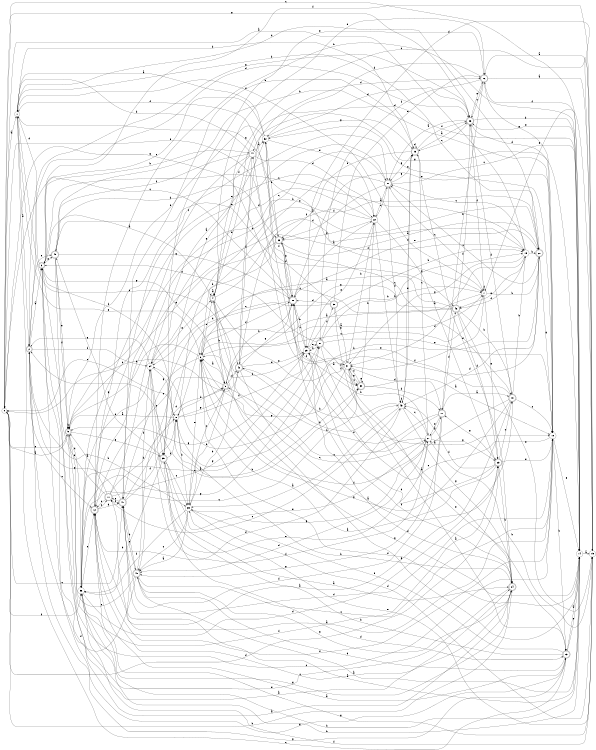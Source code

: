 digraph n38_3 {
__start0 [label="" shape="none"];

rankdir=LR;
size="8,5";

s0 [style="filled", color="black", fillcolor="white" shape="circle", label="0"];
s1 [style="filled", color="black", fillcolor="white" shape="circle", label="1"];
s2 [style="rounded,filled", color="black", fillcolor="white" shape="doublecircle", label="2"];
s3 [style="rounded,filled", color="black", fillcolor="white" shape="doublecircle", label="3"];
s4 [style="rounded,filled", color="black", fillcolor="white" shape="doublecircle", label="4"];
s5 [style="rounded,filled", color="black", fillcolor="white" shape="doublecircle", label="5"];
s6 [style="filled", color="black", fillcolor="white" shape="circle", label="6"];
s7 [style="filled", color="black", fillcolor="white" shape="circle", label="7"];
s8 [style="filled", color="black", fillcolor="white" shape="circle", label="8"];
s9 [style="rounded,filled", color="black", fillcolor="white" shape="doublecircle", label="9"];
s10 [style="filled", color="black", fillcolor="white" shape="circle", label="10"];
s11 [style="rounded,filled", color="black", fillcolor="white" shape="doublecircle", label="11"];
s12 [style="rounded,filled", color="black", fillcolor="white" shape="doublecircle", label="12"];
s13 [style="rounded,filled", color="black", fillcolor="white" shape="doublecircle", label="13"];
s14 [style="filled", color="black", fillcolor="white" shape="circle", label="14"];
s15 [style="filled", color="black", fillcolor="white" shape="circle", label="15"];
s16 [style="rounded,filled", color="black", fillcolor="white" shape="doublecircle", label="16"];
s17 [style="rounded,filled", color="black", fillcolor="white" shape="doublecircle", label="17"];
s18 [style="rounded,filled", color="black", fillcolor="white" shape="doublecircle", label="18"];
s19 [style="filled", color="black", fillcolor="white" shape="circle", label="19"];
s20 [style="rounded,filled", color="black", fillcolor="white" shape="doublecircle", label="20"];
s21 [style="rounded,filled", color="black", fillcolor="white" shape="doublecircle", label="21"];
s22 [style="filled", color="black", fillcolor="white" shape="circle", label="22"];
s23 [style="rounded,filled", color="black", fillcolor="white" shape="doublecircle", label="23"];
s24 [style="rounded,filled", color="black", fillcolor="white" shape="doublecircle", label="24"];
s25 [style="rounded,filled", color="black", fillcolor="white" shape="doublecircle", label="25"];
s26 [style="rounded,filled", color="black", fillcolor="white" shape="doublecircle", label="26"];
s27 [style="filled", color="black", fillcolor="white" shape="circle", label="27"];
s28 [style="rounded,filled", color="black", fillcolor="white" shape="doublecircle", label="28"];
s29 [style="filled", color="black", fillcolor="white" shape="circle", label="29"];
s30 [style="rounded,filled", color="black", fillcolor="white" shape="doublecircle", label="30"];
s31 [style="filled", color="black", fillcolor="white" shape="circle", label="31"];
s32 [style="filled", color="black", fillcolor="white" shape="circle", label="32"];
s33 [style="rounded,filled", color="black", fillcolor="white" shape="doublecircle", label="33"];
s34 [style="filled", color="black", fillcolor="white" shape="circle", label="34"];
s35 [style="rounded,filled", color="black", fillcolor="white" shape="doublecircle", label="35"];
s36 [style="filled", color="black", fillcolor="white" shape="circle", label="36"];
s37 [style="rounded,filled", color="black", fillcolor="white" shape="doublecircle", label="37"];
s38 [style="rounded,filled", color="black", fillcolor="white" shape="doublecircle", label="38"];
s39 [style="filled", color="black", fillcolor="white" shape="circle", label="39"];
s40 [style="rounded,filled", color="black", fillcolor="white" shape="doublecircle", label="40"];
s41 [style="rounded,filled", color="black", fillcolor="white" shape="doublecircle", label="41"];
s42 [style="rounded,filled", color="black", fillcolor="white" shape="doublecircle", label="42"];
s43 [style="filled", color="black", fillcolor="white" shape="circle", label="43"];
s44 [style="filled", color="black", fillcolor="white" shape="circle", label="44"];
s45 [style="rounded,filled", color="black", fillcolor="white" shape="doublecircle", label="45"];
s46 [style="rounded,filled", color="black", fillcolor="white" shape="doublecircle", label="46"];
s0 -> s1 [label="a"];
s0 -> s24 [label="b"];
s0 -> s41 [label="c"];
s0 -> s23 [label="d"];
s0 -> s9 [label="e"];
s0 -> s36 [label="f"];
s0 -> s26 [label="g"];
s1 -> s2 [label="a"];
s1 -> s20 [label="b"];
s1 -> s42 [label="c"];
s1 -> s20 [label="d"];
s1 -> s6 [label="e"];
s1 -> s7 [label="f"];
s1 -> s7 [label="g"];
s2 -> s3 [label="a"];
s2 -> s39 [label="b"];
s2 -> s12 [label="c"];
s2 -> s26 [label="d"];
s2 -> s45 [label="e"];
s2 -> s34 [label="f"];
s2 -> s13 [label="g"];
s3 -> s4 [label="a"];
s3 -> s44 [label="b"];
s3 -> s19 [label="c"];
s3 -> s1 [label="d"];
s3 -> s45 [label="e"];
s3 -> s8 [label="f"];
s3 -> s5 [label="g"];
s4 -> s4 [label="a"];
s4 -> s5 [label="b"];
s4 -> s27 [label="c"];
s4 -> s16 [label="d"];
s4 -> s31 [label="e"];
s4 -> s19 [label="f"];
s4 -> s14 [label="g"];
s5 -> s6 [label="a"];
s5 -> s28 [label="b"];
s5 -> s39 [label="c"];
s5 -> s42 [label="d"];
s5 -> s12 [label="e"];
s5 -> s39 [label="f"];
s5 -> s14 [label="g"];
s6 -> s7 [label="a"];
s6 -> s9 [label="b"];
s6 -> s7 [label="c"];
s6 -> s28 [label="d"];
s6 -> s4 [label="e"];
s6 -> s14 [label="f"];
s6 -> s41 [label="g"];
s7 -> s8 [label="a"];
s7 -> s20 [label="b"];
s7 -> s21 [label="c"];
s7 -> s7 [label="d"];
s7 -> s15 [label="e"];
s7 -> s31 [label="f"];
s7 -> s23 [label="g"];
s8 -> s9 [label="a"];
s8 -> s39 [label="b"];
s8 -> s21 [label="c"];
s8 -> s5 [label="d"];
s8 -> s0 [label="e"];
s8 -> s29 [label="f"];
s8 -> s5 [label="g"];
s9 -> s0 [label="a"];
s9 -> s9 [label="b"];
s9 -> s10 [label="c"];
s9 -> s36 [label="d"];
s9 -> s20 [label="e"];
s9 -> s23 [label="f"];
s9 -> s35 [label="g"];
s10 -> s11 [label="a"];
s10 -> s13 [label="b"];
s10 -> s29 [label="c"];
s10 -> s41 [label="d"];
s10 -> s14 [label="e"];
s10 -> s12 [label="f"];
s10 -> s32 [label="g"];
s11 -> s9 [label="a"];
s11 -> s8 [label="b"];
s11 -> s12 [label="c"];
s11 -> s19 [label="d"];
s11 -> s3 [label="e"];
s11 -> s41 [label="f"];
s11 -> s37 [label="g"];
s12 -> s13 [label="a"];
s12 -> s14 [label="b"];
s12 -> s11 [label="c"];
s12 -> s43 [label="d"];
s12 -> s22 [label="e"];
s12 -> s21 [label="f"];
s12 -> s41 [label="g"];
s13 -> s14 [label="a"];
s13 -> s35 [label="b"];
s13 -> s1 [label="c"];
s13 -> s40 [label="d"];
s13 -> s14 [label="e"];
s13 -> s39 [label="f"];
s13 -> s3 [label="g"];
s14 -> s15 [label="a"];
s14 -> s36 [label="b"];
s14 -> s0 [label="c"];
s14 -> s4 [label="d"];
s14 -> s26 [label="e"];
s14 -> s16 [label="f"];
s14 -> s44 [label="g"];
s15 -> s16 [label="a"];
s15 -> s27 [label="b"];
s15 -> s4 [label="c"];
s15 -> s29 [label="d"];
s15 -> s39 [label="e"];
s15 -> s3 [label="f"];
s15 -> s12 [label="g"];
s16 -> s15 [label="a"];
s16 -> s17 [label="b"];
s16 -> s26 [label="c"];
s16 -> s32 [label="d"];
s16 -> s35 [label="e"];
s16 -> s37 [label="f"];
s16 -> s10 [label="g"];
s17 -> s18 [label="a"];
s17 -> s4 [label="b"];
s17 -> s5 [label="c"];
s17 -> s46 [label="d"];
s17 -> s27 [label="e"];
s17 -> s41 [label="f"];
s17 -> s40 [label="g"];
s18 -> s12 [label="a"];
s18 -> s19 [label="b"];
s18 -> s10 [label="c"];
s18 -> s26 [label="d"];
s18 -> s44 [label="e"];
s18 -> s6 [label="f"];
s18 -> s6 [label="g"];
s19 -> s0 [label="a"];
s19 -> s20 [label="b"];
s19 -> s21 [label="c"];
s19 -> s31 [label="d"];
s19 -> s46 [label="e"];
s19 -> s46 [label="f"];
s19 -> s31 [label="g"];
s20 -> s12 [label="a"];
s20 -> s8 [label="b"];
s20 -> s21 [label="c"];
s20 -> s43 [label="d"];
s20 -> s28 [label="e"];
s20 -> s34 [label="f"];
s20 -> s10 [label="g"];
s21 -> s22 [label="a"];
s21 -> s6 [label="b"];
s21 -> s14 [label="c"];
s21 -> s43 [label="d"];
s21 -> s36 [label="e"];
s21 -> s33 [label="f"];
s21 -> s25 [label="g"];
s22 -> s23 [label="a"];
s22 -> s43 [label="b"];
s22 -> s21 [label="c"];
s22 -> s34 [label="d"];
s22 -> s29 [label="e"];
s22 -> s42 [label="f"];
s22 -> s33 [label="g"];
s23 -> s6 [label="a"];
s23 -> s24 [label="b"];
s23 -> s18 [label="c"];
s23 -> s29 [label="d"];
s23 -> s10 [label="e"];
s23 -> s43 [label="f"];
s23 -> s17 [label="g"];
s24 -> s3 [label="a"];
s24 -> s8 [label="b"];
s24 -> s12 [label="c"];
s24 -> s25 [label="d"];
s24 -> s3 [label="e"];
s24 -> s28 [label="f"];
s24 -> s36 [label="g"];
s25 -> s26 [label="a"];
s25 -> s1 [label="b"];
s25 -> s27 [label="c"];
s25 -> s25 [label="d"];
s25 -> s33 [label="e"];
s25 -> s26 [label="f"];
s25 -> s21 [label="g"];
s26 -> s21 [label="a"];
s26 -> s14 [label="b"];
s26 -> s25 [label="c"];
s26 -> s10 [label="d"];
s26 -> s16 [label="e"];
s26 -> s7 [label="f"];
s26 -> s2 [label="g"];
s27 -> s17 [label="a"];
s27 -> s28 [label="b"];
s27 -> s43 [label="c"];
s27 -> s40 [label="d"];
s27 -> s34 [label="e"];
s27 -> s33 [label="f"];
s27 -> s23 [label="g"];
s28 -> s22 [label="a"];
s28 -> s29 [label="b"];
s28 -> s0 [label="c"];
s28 -> s40 [label="d"];
s28 -> s10 [label="e"];
s28 -> s32 [label="f"];
s28 -> s0 [label="g"];
s29 -> s30 [label="a"];
s29 -> s7 [label="b"];
s29 -> s28 [label="c"];
s29 -> s24 [label="d"];
s29 -> s37 [label="e"];
s29 -> s6 [label="f"];
s29 -> s9 [label="g"];
s30 -> s10 [label="a"];
s30 -> s22 [label="b"];
s30 -> s2 [label="c"];
s30 -> s17 [label="d"];
s30 -> s30 [label="e"];
s30 -> s31 [label="f"];
s30 -> s31 [label="g"];
s31 -> s13 [label="a"];
s31 -> s22 [label="b"];
s31 -> s30 [label="c"];
s31 -> s17 [label="d"];
s31 -> s13 [label="e"];
s31 -> s32 [label="f"];
s31 -> s6 [label="g"];
s32 -> s1 [label="a"];
s32 -> s33 [label="b"];
s32 -> s3 [label="c"];
s32 -> s26 [label="d"];
s32 -> s22 [label="e"];
s32 -> s9 [label="f"];
s32 -> s25 [label="g"];
s33 -> s20 [label="a"];
s33 -> s34 [label="b"];
s33 -> s18 [label="c"];
s33 -> s28 [label="d"];
s33 -> s9 [label="e"];
s33 -> s1 [label="f"];
s33 -> s28 [label="g"];
s34 -> s32 [label="a"];
s34 -> s30 [label="b"];
s34 -> s35 [label="c"];
s34 -> s36 [label="d"];
s34 -> s4 [label="e"];
s34 -> s27 [label="f"];
s34 -> s2 [label="g"];
s35 -> s24 [label="a"];
s35 -> s36 [label="b"];
s35 -> s39 [label="c"];
s35 -> s13 [label="d"];
s35 -> s27 [label="e"];
s35 -> s8 [label="f"];
s35 -> s45 [label="g"];
s36 -> s37 [label="a"];
s36 -> s14 [label="b"];
s36 -> s30 [label="c"];
s36 -> s18 [label="d"];
s36 -> s12 [label="e"];
s36 -> s15 [label="f"];
s36 -> s37 [label="g"];
s37 -> s10 [label="a"];
s37 -> s29 [label="b"];
s37 -> s3 [label="c"];
s37 -> s30 [label="d"];
s37 -> s10 [label="e"];
s37 -> s38 [label="f"];
s37 -> s19 [label="g"];
s38 -> s24 [label="a"];
s38 -> s19 [label="b"];
s38 -> s35 [label="c"];
s38 -> s28 [label="d"];
s38 -> s16 [label="e"];
s38 -> s0 [label="f"];
s38 -> s31 [label="g"];
s39 -> s40 [label="a"];
s39 -> s42 [label="b"];
s39 -> s40 [label="c"];
s39 -> s15 [label="d"];
s39 -> s6 [label="e"];
s39 -> s36 [label="f"];
s39 -> s27 [label="g"];
s40 -> s14 [label="a"];
s40 -> s41 [label="b"];
s40 -> s10 [label="c"];
s40 -> s2 [label="d"];
s40 -> s9 [label="e"];
s40 -> s34 [label="f"];
s40 -> s24 [label="g"];
s41 -> s14 [label="a"];
s41 -> s25 [label="b"];
s41 -> s11 [label="c"];
s41 -> s5 [label="d"];
s41 -> s40 [label="e"];
s41 -> s8 [label="f"];
s41 -> s2 [label="g"];
s42 -> s23 [label="a"];
s42 -> s43 [label="b"];
s42 -> s0 [label="c"];
s42 -> s16 [label="d"];
s42 -> s29 [label="e"];
s42 -> s44 [label="f"];
s42 -> s28 [label="g"];
s43 -> s39 [label="a"];
s43 -> s42 [label="b"];
s43 -> s11 [label="c"];
s43 -> s25 [label="d"];
s43 -> s25 [label="e"];
s43 -> s43 [label="f"];
s43 -> s24 [label="g"];
s44 -> s32 [label="a"];
s44 -> s1 [label="b"];
s44 -> s41 [label="c"];
s44 -> s22 [label="d"];
s44 -> s4 [label="e"];
s44 -> s45 [label="f"];
s44 -> s35 [label="g"];
s45 -> s24 [label="a"];
s45 -> s10 [label="b"];
s45 -> s46 [label="c"];
s45 -> s33 [label="d"];
s45 -> s9 [label="e"];
s45 -> s9 [label="f"];
s45 -> s28 [label="g"];
s46 -> s6 [label="a"];
s46 -> s18 [label="b"];
s46 -> s34 [label="c"];
s46 -> s23 [label="d"];
s46 -> s15 [label="e"];
s46 -> s26 [label="f"];
s46 -> s5 [label="g"];

}